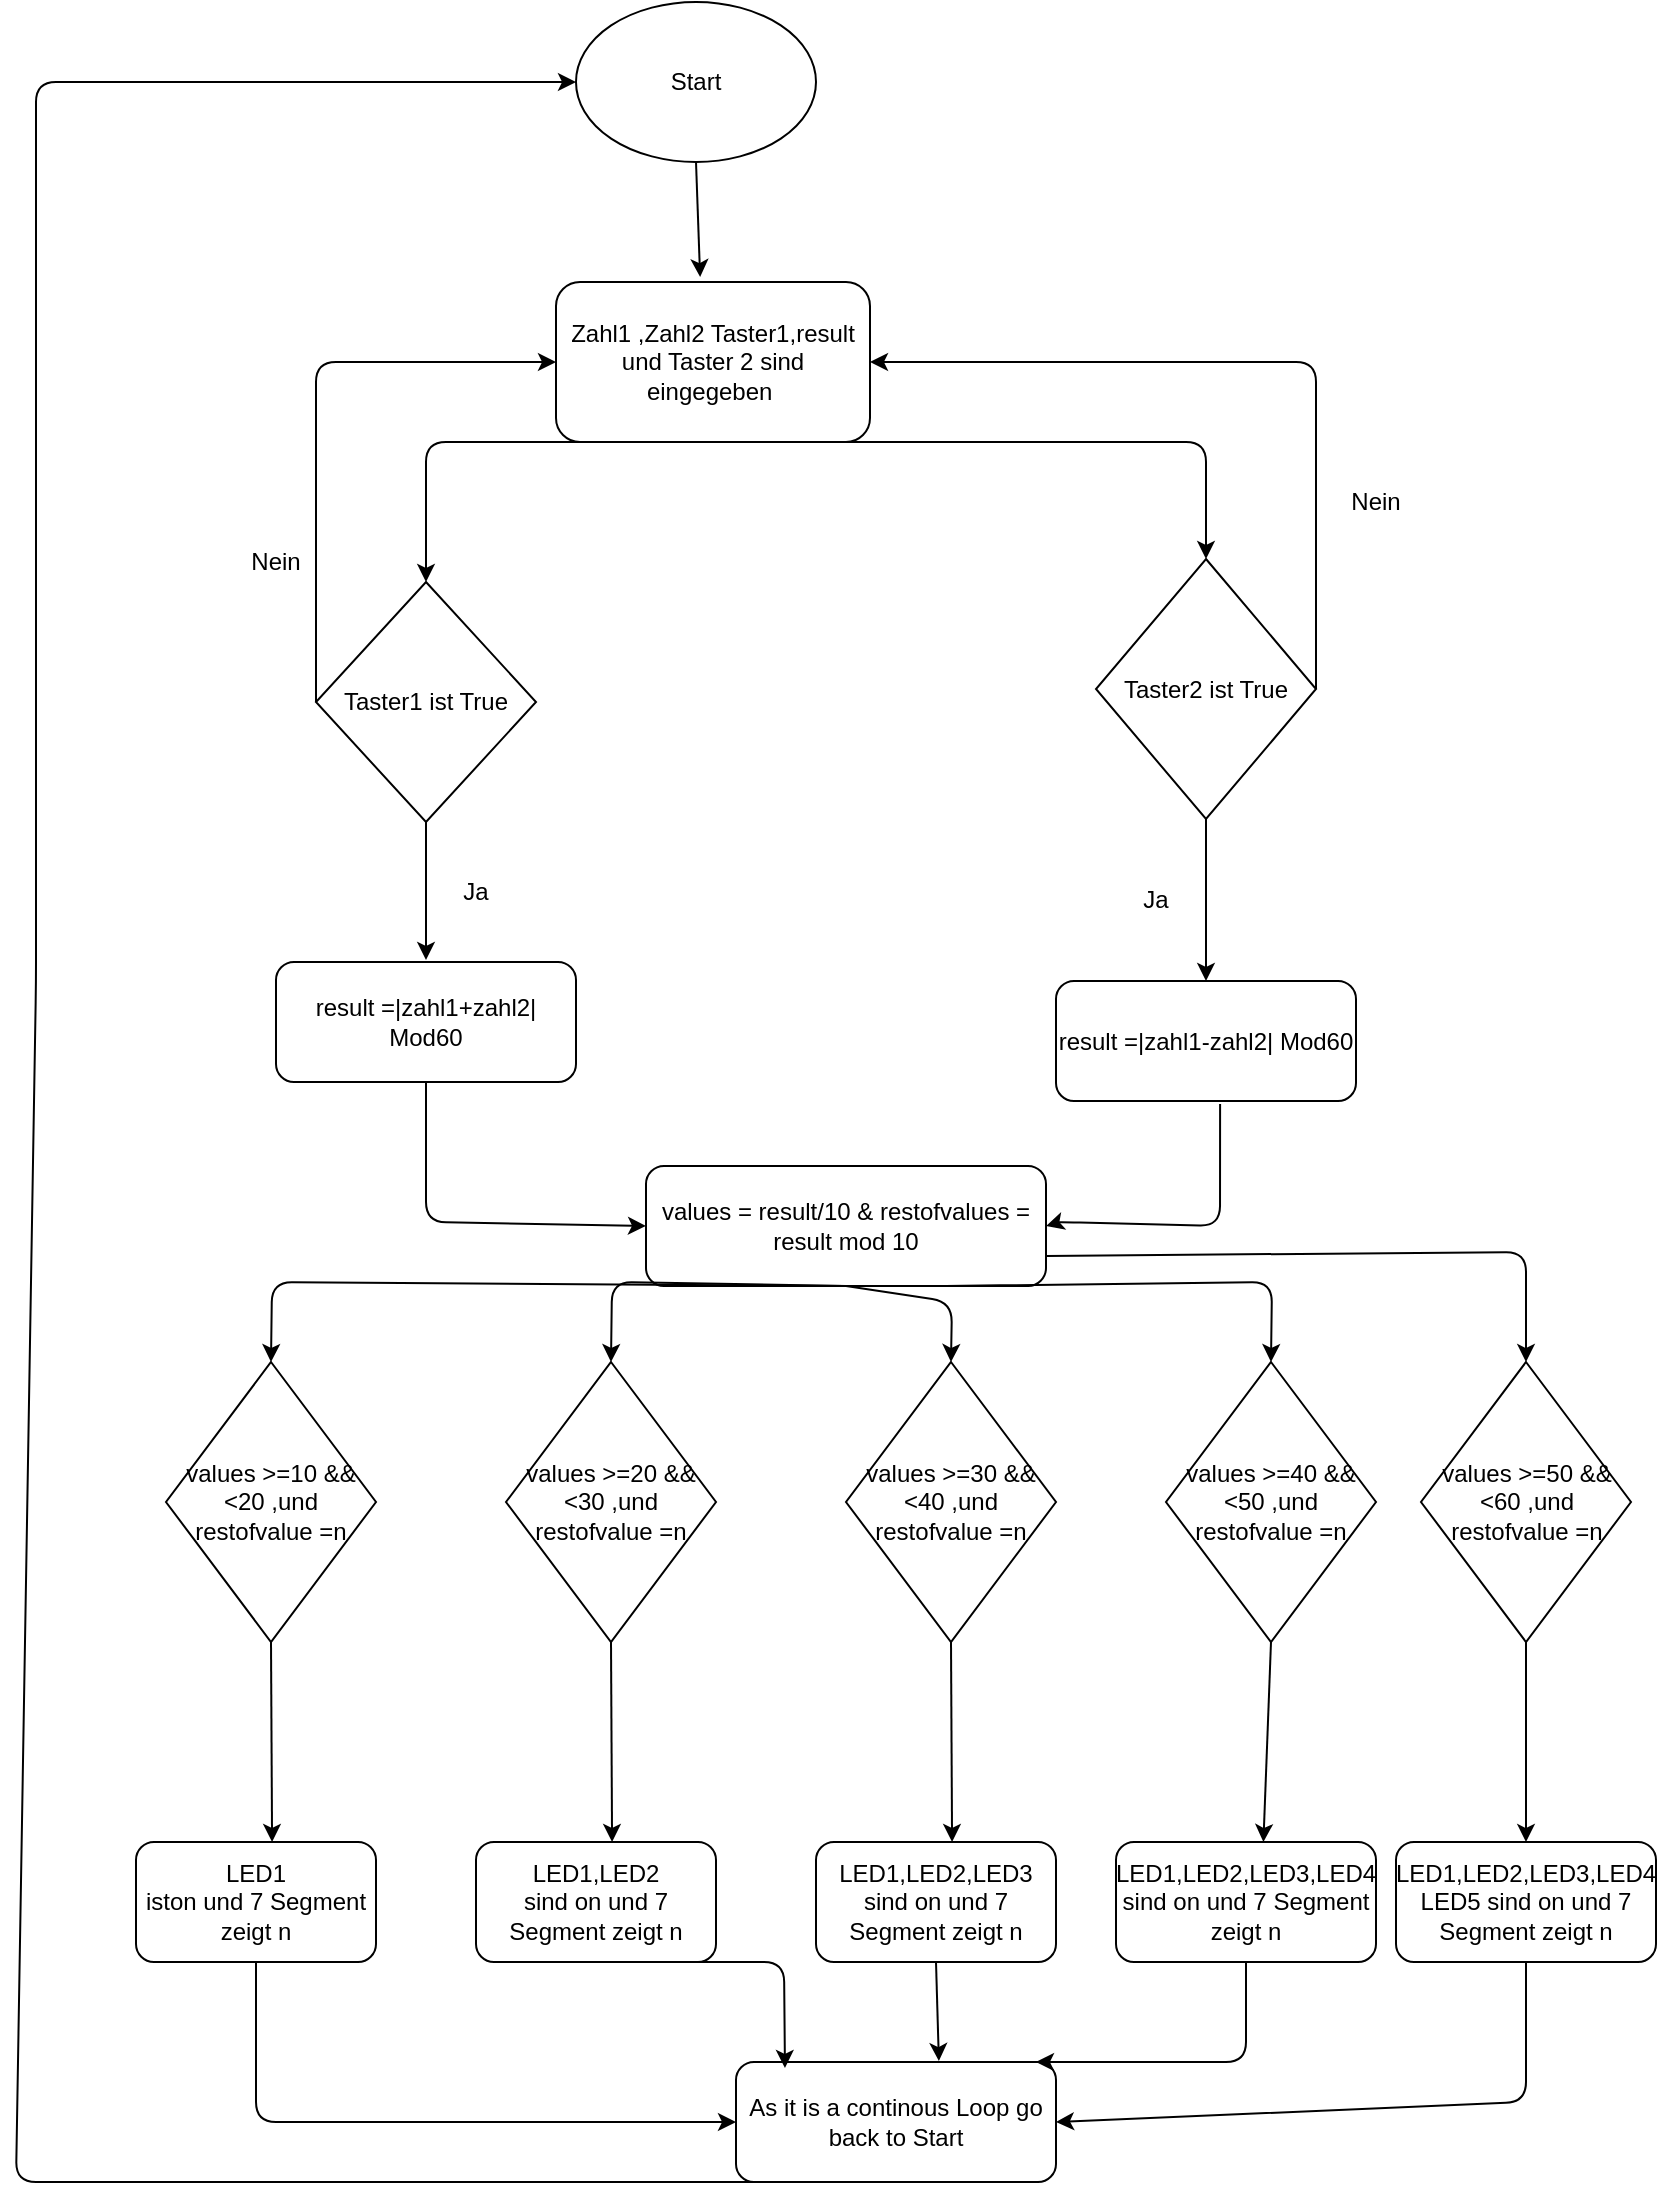 <mxfile version="10.7.3" type="github"><diagram id="e_5tC1lqddPGN-dU-Dql" name="Page-1"><mxGraphModel dx="842" dy="580" grid="1" gridSize="10" guides="1" tooltips="1" connect="1" arrows="1" fold="1" page="1" pageScale="1" pageWidth="827" pageHeight="1169" math="0" shadow="0"><root><mxCell id="0"/><mxCell id="1" parent="0"/><mxCell id="eeNBVIEu-_UgCPl0IDKE-1" value="Start" style="ellipse;whiteSpace=wrap;html=1;" vertex="1" parent="1"><mxGeometry x="290" y="70" width="120" height="80" as="geometry"/></mxCell><mxCell id="eeNBVIEu-_UgCPl0IDKE-2" value="Zahl1 ,Zahl2 Taster1,result und Taster 2 sind eingegeben&amp;nbsp;" style="rounded=1;whiteSpace=wrap;html=1;" vertex="1" parent="1"><mxGeometry x="280" y="210" width="157" height="80" as="geometry"/></mxCell><mxCell id="eeNBVIEu-_UgCPl0IDKE-3" value="Taster2 ist True" style="rhombus;whiteSpace=wrap;html=1;" vertex="1" parent="1"><mxGeometry x="550" y="348.5" width="110" height="130" as="geometry"/></mxCell><mxCell id="eeNBVIEu-_UgCPl0IDKE-4" value="Taster1 ist True" style="rhombus;whiteSpace=wrap;html=1;" vertex="1" parent="1"><mxGeometry x="160" y="360" width="110" height="120" as="geometry"/></mxCell><mxCell id="eeNBVIEu-_UgCPl0IDKE-5" value="" style="endArrow=classic;html=1;exitX=0.5;exitY=1;exitDx=0;exitDy=0;entryX=0.459;entryY=-0.031;entryDx=0;entryDy=0;entryPerimeter=0;" edge="1" parent="1" source="eeNBVIEu-_UgCPl0IDKE-1" target="eeNBVIEu-_UgCPl0IDKE-2"><mxGeometry width="50" height="50" relative="1" as="geometry"><mxPoint x="160" y="540" as="sourcePoint"/><mxPoint x="210" y="490" as="targetPoint"/></mxGeometry></mxCell><mxCell id="eeNBVIEu-_UgCPl0IDKE-6" value="" style="endArrow=classic;html=1;exitX=0.5;exitY=1;exitDx=0;exitDy=0;entryX=0.5;entryY=0;entryDx=0;entryDy=0;" edge="1" parent="1" source="eeNBVIEu-_UgCPl0IDKE-2" target="eeNBVIEu-_UgCPl0IDKE-4"><mxGeometry width="50" height="50" relative="1" as="geometry"><mxPoint x="150" y="620" as="sourcePoint"/><mxPoint x="200" y="570" as="targetPoint"/><Array as="points"><mxPoint x="215" y="290"/></Array></mxGeometry></mxCell><mxCell id="eeNBVIEu-_UgCPl0IDKE-7" value="" style="endArrow=classic;html=1;entryX=0.5;entryY=0;entryDx=0;entryDy=0;" edge="1" parent="1" target="eeNBVIEu-_UgCPl0IDKE-3"><mxGeometry width="50" height="50" relative="1" as="geometry"><mxPoint x="350" y="290" as="sourcePoint"/><mxPoint x="210" y="530" as="targetPoint"/><Array as="points"><mxPoint x="605" y="290"/></Array></mxGeometry></mxCell><mxCell id="eeNBVIEu-_UgCPl0IDKE-8" value="result =|zahl1+zahl2| Mod60" style="rounded=1;whiteSpace=wrap;html=1;" vertex="1" parent="1"><mxGeometry x="140" y="550" width="150" height="60" as="geometry"/></mxCell><mxCell id="eeNBVIEu-_UgCPl0IDKE-9" value="result =|zahl1-zahl2| Mod60" style="rounded=1;whiteSpace=wrap;html=1;" vertex="1" parent="1"><mxGeometry x="530" y="559.5" width="150" height="60" as="geometry"/></mxCell><mxCell id="eeNBVIEu-_UgCPl0IDKE-10" value="" style="endArrow=classic;html=1;exitX=0.5;exitY=1;exitDx=0;exitDy=0;" edge="1" parent="1" source="eeNBVIEu-_UgCPl0IDKE-4"><mxGeometry width="50" height="50" relative="1" as="geometry"><mxPoint x="150" y="720" as="sourcePoint"/><mxPoint x="215" y="549" as="targetPoint"/></mxGeometry></mxCell><mxCell id="eeNBVIEu-_UgCPl0IDKE-11" value="" style="endArrow=classic;html=1;exitX=0.5;exitY=1;exitDx=0;exitDy=0;entryX=0.5;entryY=0;entryDx=0;entryDy=0;" edge="1" parent="1" source="eeNBVIEu-_UgCPl0IDKE-3" target="eeNBVIEu-_UgCPl0IDKE-9"><mxGeometry width="50" height="50" relative="1" as="geometry"><mxPoint x="225" y="520" as="sourcePoint"/><mxPoint x="530" y="610" as="targetPoint"/></mxGeometry></mxCell><mxCell id="eeNBVIEu-_UgCPl0IDKE-14" value="Ja" style="text;html=1;strokeColor=none;fillColor=none;align=center;verticalAlign=middle;whiteSpace=wrap;rounded=0;" vertex="1" parent="1"><mxGeometry x="220" y="505" width="40" height="20" as="geometry"/></mxCell><mxCell id="eeNBVIEu-_UgCPl0IDKE-15" value="Ja" style="text;html=1;strokeColor=none;fillColor=none;align=center;verticalAlign=middle;whiteSpace=wrap;rounded=0;" vertex="1" parent="1"><mxGeometry x="560" y="509" width="40" height="20" as="geometry"/></mxCell><mxCell id="eeNBVIEu-_UgCPl0IDKE-17" value="Nein" style="text;html=1;strokeColor=none;fillColor=none;align=center;verticalAlign=middle;whiteSpace=wrap;rounded=0;" vertex="1" parent="1"><mxGeometry x="670" y="310" width="40" height="20" as="geometry"/></mxCell><mxCell id="eeNBVIEu-_UgCPl0IDKE-19" value="" style="endArrow=classic;html=1;exitX=0;exitY=0.5;exitDx=0;exitDy=0;entryX=0;entryY=0.5;entryDx=0;entryDy=0;" edge="1" parent="1" source="eeNBVIEu-_UgCPl0IDKE-4" target="eeNBVIEu-_UgCPl0IDKE-2"><mxGeometry width="50" height="50" relative="1" as="geometry"><mxPoint x="100" y="690" as="sourcePoint"/><mxPoint x="150" y="640" as="targetPoint"/><Array as="points"><mxPoint x="160" y="250"/></Array></mxGeometry></mxCell><mxCell id="eeNBVIEu-_UgCPl0IDKE-22" value="Nein" style="text;html=1;strokeColor=none;fillColor=none;align=center;verticalAlign=middle;whiteSpace=wrap;rounded=0;" vertex="1" parent="1"><mxGeometry x="120" y="340" width="40" height="20" as="geometry"/></mxCell><mxCell id="eeNBVIEu-_UgCPl0IDKE-23" value="" style="endArrow=classic;html=1;exitX=1;exitY=0.5;exitDx=0;exitDy=0;entryX=1;entryY=0.5;entryDx=0;entryDy=0;" edge="1" parent="1" source="eeNBVIEu-_UgCPl0IDKE-3" target="eeNBVIEu-_UgCPl0IDKE-2"><mxGeometry width="50" height="50" relative="1" as="geometry"><mxPoint x="170" y="430" as="sourcePoint"/><mxPoint x="290" y="260" as="targetPoint"/><Array as="points"><mxPoint x="660" y="250"/></Array></mxGeometry></mxCell><mxCell id="eeNBVIEu-_UgCPl0IDKE-25" value="values = result/10 &amp;amp; restofvalues = result mod 10" style="rounded=1;whiteSpace=wrap;html=1;" vertex="1" parent="1"><mxGeometry x="325" y="652" width="200" height="60" as="geometry"/></mxCell><mxCell id="eeNBVIEu-_UgCPl0IDKE-27" value="values &amp;gt;=10 &amp;amp;&amp;amp; &amp;lt;20 ,und restofvalue =n" style="rhombus;whiteSpace=wrap;html=1;" vertex="1" parent="1"><mxGeometry x="85" y="750" width="105" height="140" as="geometry"/></mxCell><mxCell id="eeNBVIEu-_UgCPl0IDKE-28" value="" style="endArrow=classic;html=1;exitX=0.5;exitY=1;exitDx=0;exitDy=0;entryX=0.567;entryY=0;entryDx=0;entryDy=0;entryPerimeter=0;" edge="1" parent="1" source="eeNBVIEu-_UgCPl0IDKE-27" target="eeNBVIEu-_UgCPl0IDKE-29"><mxGeometry width="50" height="50" relative="1" as="geometry"><mxPoint x="150" y="980" as="sourcePoint"/><mxPoint x="185" y="940" as="targetPoint"/></mxGeometry></mxCell><mxCell id="eeNBVIEu-_UgCPl0IDKE-29" value="LED1&lt;br&gt;iston und 7 Segment zeigt n" style="rounded=1;whiteSpace=wrap;html=1;" vertex="1" parent="1"><mxGeometry x="70" y="990" width="120" height="60" as="geometry"/></mxCell><mxCell id="eeNBVIEu-_UgCPl0IDKE-30" value="" style="endArrow=classic;html=1;exitX=0.5;exitY=1;exitDx=0;exitDy=0;entryX=0.5;entryY=0;entryDx=0;entryDy=0;" edge="1" parent="1" source="eeNBVIEu-_UgCPl0IDKE-25" target="eeNBVIEu-_UgCPl0IDKE-27"><mxGeometry width="50" height="50" relative="1" as="geometry"><mxPoint x="70" y="1120" as="sourcePoint"/><mxPoint x="120" y="1070" as="targetPoint"/><Array as="points"><mxPoint x="138" y="710"/></Array></mxGeometry></mxCell><mxCell id="eeNBVIEu-_UgCPl0IDKE-32" value="" style="endArrow=classic;html=1;exitX=0.5;exitY=1;exitDx=0;exitDy=0;entryX=0;entryY=0.5;entryDx=0;entryDy=0;" edge="1" parent="1" source="eeNBVIEu-_UgCPl0IDKE-8" target="eeNBVIEu-_UgCPl0IDKE-25"><mxGeometry width="50" height="50" relative="1" as="geometry"><mxPoint x="70" y="1120" as="sourcePoint"/><mxPoint x="120" y="1070" as="targetPoint"/><Array as="points"><mxPoint x="215" y="680"/></Array></mxGeometry></mxCell><mxCell id="eeNBVIEu-_UgCPl0IDKE-33" value="" style="endArrow=classic;html=1;exitX=0.547;exitY=1.025;exitDx=0;exitDy=0;entryX=1;entryY=0.5;entryDx=0;entryDy=0;exitPerimeter=0;" edge="1" parent="1" source="eeNBVIEu-_UgCPl0IDKE-9" target="eeNBVIEu-_UgCPl0IDKE-25"><mxGeometry width="50" height="50" relative="1" as="geometry"><mxPoint x="70" y="1120" as="sourcePoint"/><mxPoint x="120" y="1070" as="targetPoint"/><Array as="points"><mxPoint x="612" y="682"/><mxPoint x="532" y="680"/></Array></mxGeometry></mxCell><mxCell id="eeNBVIEu-_UgCPl0IDKE-34" value="values &amp;gt;=20 &amp;amp;&amp;amp; &amp;lt;30 ,und restofvalue =n" style="rhombus;whiteSpace=wrap;html=1;" vertex="1" parent="1"><mxGeometry x="255" y="750" width="105" height="140" as="geometry"/></mxCell><mxCell id="eeNBVIEu-_UgCPl0IDKE-35" value="" style="endArrow=classic;html=1;exitX=0.5;exitY=1;exitDx=0;exitDy=0;entryX=0.567;entryY=0;entryDx=0;entryDy=0;entryPerimeter=0;" edge="1" parent="1" source="eeNBVIEu-_UgCPl0IDKE-34" target="eeNBVIEu-_UgCPl0IDKE-36"><mxGeometry width="50" height="50" relative="1" as="geometry"><mxPoint x="320" y="980" as="sourcePoint"/><mxPoint x="355" y="940" as="targetPoint"/></mxGeometry></mxCell><mxCell id="eeNBVIEu-_UgCPl0IDKE-36" value="LED1,LED2&lt;br&gt;sind on und 7 Segment zeigt n" style="rounded=1;whiteSpace=wrap;html=1;" vertex="1" parent="1"><mxGeometry x="240" y="990" width="120" height="60" as="geometry"/></mxCell><mxCell id="eeNBVIEu-_UgCPl0IDKE-37" value="values &amp;gt;=30 &amp;amp;&amp;amp; &amp;lt;40 ,und restofvalue =n" style="rhombus;whiteSpace=wrap;html=1;" vertex="1" parent="1"><mxGeometry x="425" y="750" width="105" height="140" as="geometry"/></mxCell><mxCell id="eeNBVIEu-_UgCPl0IDKE-38" value="" style="endArrow=classic;html=1;exitX=0.5;exitY=1;exitDx=0;exitDy=0;entryX=0.567;entryY=0;entryDx=0;entryDy=0;entryPerimeter=0;" edge="1" parent="1" source="eeNBVIEu-_UgCPl0IDKE-37" target="eeNBVIEu-_UgCPl0IDKE-39"><mxGeometry width="50" height="50" relative="1" as="geometry"><mxPoint x="490" y="980" as="sourcePoint"/><mxPoint x="525" y="940" as="targetPoint"/></mxGeometry></mxCell><mxCell id="eeNBVIEu-_UgCPl0IDKE-39" value="LED1,LED2,LED3&lt;br&gt;sind on und 7 Segment zeigt n" style="rounded=1;whiteSpace=wrap;html=1;" vertex="1" parent="1"><mxGeometry x="410" y="990" width="120" height="60" as="geometry"/></mxCell><mxCell id="eeNBVIEu-_UgCPl0IDKE-40" value="values &amp;gt;=40 &amp;amp;&amp;amp; &amp;lt;50 ,und restofvalue =n" style="rhombus;whiteSpace=wrap;html=1;" vertex="1" parent="1"><mxGeometry x="585" y="750" width="105" height="140" as="geometry"/></mxCell><mxCell id="eeNBVIEu-_UgCPl0IDKE-41" value="" style="endArrow=classic;html=1;exitX=0.5;exitY=1;exitDx=0;exitDy=0;entryX=0.567;entryY=0;entryDx=0;entryDy=0;entryPerimeter=0;" edge="1" parent="1" source="eeNBVIEu-_UgCPl0IDKE-40" target="eeNBVIEu-_UgCPl0IDKE-42"><mxGeometry width="50" height="50" relative="1" as="geometry"><mxPoint x="650" y="980" as="sourcePoint"/><mxPoint x="685" y="940" as="targetPoint"/></mxGeometry></mxCell><mxCell id="eeNBVIEu-_UgCPl0IDKE-42" value="LED1,LED2,LED3,LED4&lt;br&gt;sind on und 7 Segment zeigt n" style="rounded=1;whiteSpace=wrap;html=1;" vertex="1" parent="1"><mxGeometry x="560" y="990" width="130" height="60" as="geometry"/></mxCell><mxCell id="eeNBVIEu-_UgCPl0IDKE-43" value="values &amp;gt;=50 &amp;amp;&amp;amp; &amp;lt;60 ,und restofvalue =n" style="rhombus;whiteSpace=wrap;html=1;" vertex="1" parent="1"><mxGeometry x="712.5" y="750" width="105" height="140" as="geometry"/></mxCell><mxCell id="eeNBVIEu-_UgCPl0IDKE-44" value="" style="endArrow=classic;html=1;exitX=0.5;exitY=1;exitDx=0;exitDy=0;entryX=0.5;entryY=0;entryDx=0;entryDy=0;" edge="1" parent="1" source="eeNBVIEu-_UgCPl0IDKE-43" target="eeNBVIEu-_UgCPl0IDKE-45"><mxGeometry width="50" height="50" relative="1" as="geometry"><mxPoint x="780" y="970" as="sourcePoint"/><mxPoint x="815" y="930" as="targetPoint"/></mxGeometry></mxCell><mxCell id="eeNBVIEu-_UgCPl0IDKE-45" value="LED1,LED2,LED3,LED4&lt;br&gt;LED5 sind on und 7 Segment zeigt n" style="rounded=1;whiteSpace=wrap;html=1;" vertex="1" parent="1"><mxGeometry x="700" y="990" width="130" height="60" as="geometry"/></mxCell><mxCell id="eeNBVIEu-_UgCPl0IDKE-46" value="" style="endArrow=classic;html=1;exitX=0.5;exitY=1;exitDx=0;exitDy=0;entryX=0.5;entryY=0;entryDx=0;entryDy=0;" edge="1" parent="1" source="eeNBVIEu-_UgCPl0IDKE-25" target="eeNBVIEu-_UgCPl0IDKE-34"><mxGeometry width="50" height="50" relative="1" as="geometry"><mxPoint x="70" y="1120" as="sourcePoint"/><mxPoint x="120" y="1070" as="targetPoint"/><Array as="points"><mxPoint x="308" y="710"/></Array></mxGeometry></mxCell><mxCell id="eeNBVIEu-_UgCPl0IDKE-47" value="" style="endArrow=classic;html=1;exitX=1;exitY=0.75;exitDx=0;exitDy=0;entryX=0.5;entryY=0;entryDx=0;entryDy=0;" edge="1" parent="1" source="eeNBVIEu-_UgCPl0IDKE-25" target="eeNBVIEu-_UgCPl0IDKE-43"><mxGeometry width="50" height="50" relative="1" as="geometry"><mxPoint x="70" y="1120" as="sourcePoint"/><mxPoint x="660" y="680" as="targetPoint"/><Array as="points"><mxPoint x="765" y="695"/></Array></mxGeometry></mxCell><mxCell id="eeNBVIEu-_UgCPl0IDKE-48" value="" style="endArrow=classic;html=1;exitX=0.75;exitY=1;exitDx=0;exitDy=0;entryX=0.5;entryY=0;entryDx=0;entryDy=0;" edge="1" parent="1" source="eeNBVIEu-_UgCPl0IDKE-25" target="eeNBVIEu-_UgCPl0IDKE-40"><mxGeometry width="50" height="50" relative="1" as="geometry"><mxPoint x="550" y="780" as="sourcePoint"/><mxPoint x="600" y="730" as="targetPoint"/><Array as="points"><mxPoint x="638" y="710"/></Array></mxGeometry></mxCell><mxCell id="eeNBVIEu-_UgCPl0IDKE-49" value="" style="endArrow=classic;html=1;exitX=0.5;exitY=1;exitDx=0;exitDy=0;entryX=0.5;entryY=0;entryDx=0;entryDy=0;" edge="1" parent="1" source="eeNBVIEu-_UgCPl0IDKE-25" target="eeNBVIEu-_UgCPl0IDKE-37"><mxGeometry width="50" height="50" relative="1" as="geometry"><mxPoint x="70" y="1120" as="sourcePoint"/><mxPoint x="120" y="1070" as="targetPoint"/><Array as="points"><mxPoint x="478" y="720"/></Array></mxGeometry></mxCell><mxCell id="eeNBVIEu-_UgCPl0IDKE-51" value="As it is a continous Loop go back to Start&lt;br&gt;" style="rounded=1;whiteSpace=wrap;html=1;" vertex="1" parent="1"><mxGeometry x="370" y="1100" width="160" height="60" as="geometry"/></mxCell><mxCell id="eeNBVIEu-_UgCPl0IDKE-53" value="" style="endArrow=classic;html=1;exitX=0.5;exitY=1;exitDx=0;exitDy=0;entryX=0;entryY=0.5;entryDx=0;entryDy=0;" edge="1" parent="1" source="eeNBVIEu-_UgCPl0IDKE-29" target="eeNBVIEu-_UgCPl0IDKE-51"><mxGeometry width="50" height="50" relative="1" as="geometry"><mxPoint x="70" y="1230" as="sourcePoint"/><mxPoint x="120" y="1180" as="targetPoint"/><Array as="points"><mxPoint x="130" y="1130"/></Array></mxGeometry></mxCell><mxCell id="eeNBVIEu-_UgCPl0IDKE-55" value="" style="endArrow=classic;html=1;exitX=0.5;exitY=1;exitDx=0;exitDy=0;entryX=0.153;entryY=0.05;entryDx=0;entryDy=0;entryPerimeter=0;" edge="1" parent="1" source="eeNBVIEu-_UgCPl0IDKE-36" target="eeNBVIEu-_UgCPl0IDKE-51"><mxGeometry width="50" height="50" relative="1" as="geometry"><mxPoint x="70" y="1230" as="sourcePoint"/><mxPoint x="120" y="1180" as="targetPoint"/><Array as="points"><mxPoint x="394" y="1050"/></Array></mxGeometry></mxCell><mxCell id="eeNBVIEu-_UgCPl0IDKE-56" value="" style="endArrow=classic;html=1;exitX=0.5;exitY=1;exitDx=0;exitDy=0;entryX=0.634;entryY=-0.008;entryDx=0;entryDy=0;entryPerimeter=0;" edge="1" parent="1" source="eeNBVIEu-_UgCPl0IDKE-39" target="eeNBVIEu-_UgCPl0IDKE-51"><mxGeometry width="50" height="50" relative="1" as="geometry"><mxPoint x="60" y="1310" as="sourcePoint"/><mxPoint x="110" y="1260" as="targetPoint"/></mxGeometry></mxCell><mxCell id="eeNBVIEu-_UgCPl0IDKE-57" value="" style="endArrow=classic;html=1;exitX=0.5;exitY=1;exitDx=0;exitDy=0;" edge="1" parent="1" source="eeNBVIEu-_UgCPl0IDKE-42"><mxGeometry width="50" height="50" relative="1" as="geometry"><mxPoint x="50" y="1390" as="sourcePoint"/><mxPoint x="520" y="1100" as="targetPoint"/><Array as="points"><mxPoint x="625" y="1100"/></Array></mxGeometry></mxCell><mxCell id="eeNBVIEu-_UgCPl0IDKE-58" value="" style="endArrow=classic;html=1;exitX=0.5;exitY=1;exitDx=0;exitDy=0;entryX=1;entryY=0.5;entryDx=0;entryDy=0;" edge="1" parent="1" source="eeNBVIEu-_UgCPl0IDKE-45" target="eeNBVIEu-_UgCPl0IDKE-51"><mxGeometry width="50" height="50" relative="1" as="geometry"><mxPoint x="40" y="1470" as="sourcePoint"/><mxPoint x="90" y="1420" as="targetPoint"/><Array as="points"><mxPoint x="765" y="1120"/></Array></mxGeometry></mxCell><mxCell id="eeNBVIEu-_UgCPl0IDKE-60" value="" style="endArrow=classic;html=1;exitX=0.5;exitY=1;exitDx=0;exitDy=0;entryX=0;entryY=0.5;entryDx=0;entryDy=0;" edge="1" parent="1" source="eeNBVIEu-_UgCPl0IDKE-51" target="eeNBVIEu-_UgCPl0IDKE-1"><mxGeometry width="50" height="50" relative="1" as="geometry"><mxPoint x="250" y="1280" as="sourcePoint"/><mxPoint x="300" y="1230" as="targetPoint"/><Array as="points"><mxPoint x="10" y="1160"/><mxPoint x="20" y="560"/><mxPoint x="20" y="110"/></Array></mxGeometry></mxCell></root></mxGraphModel></diagram></mxfile>